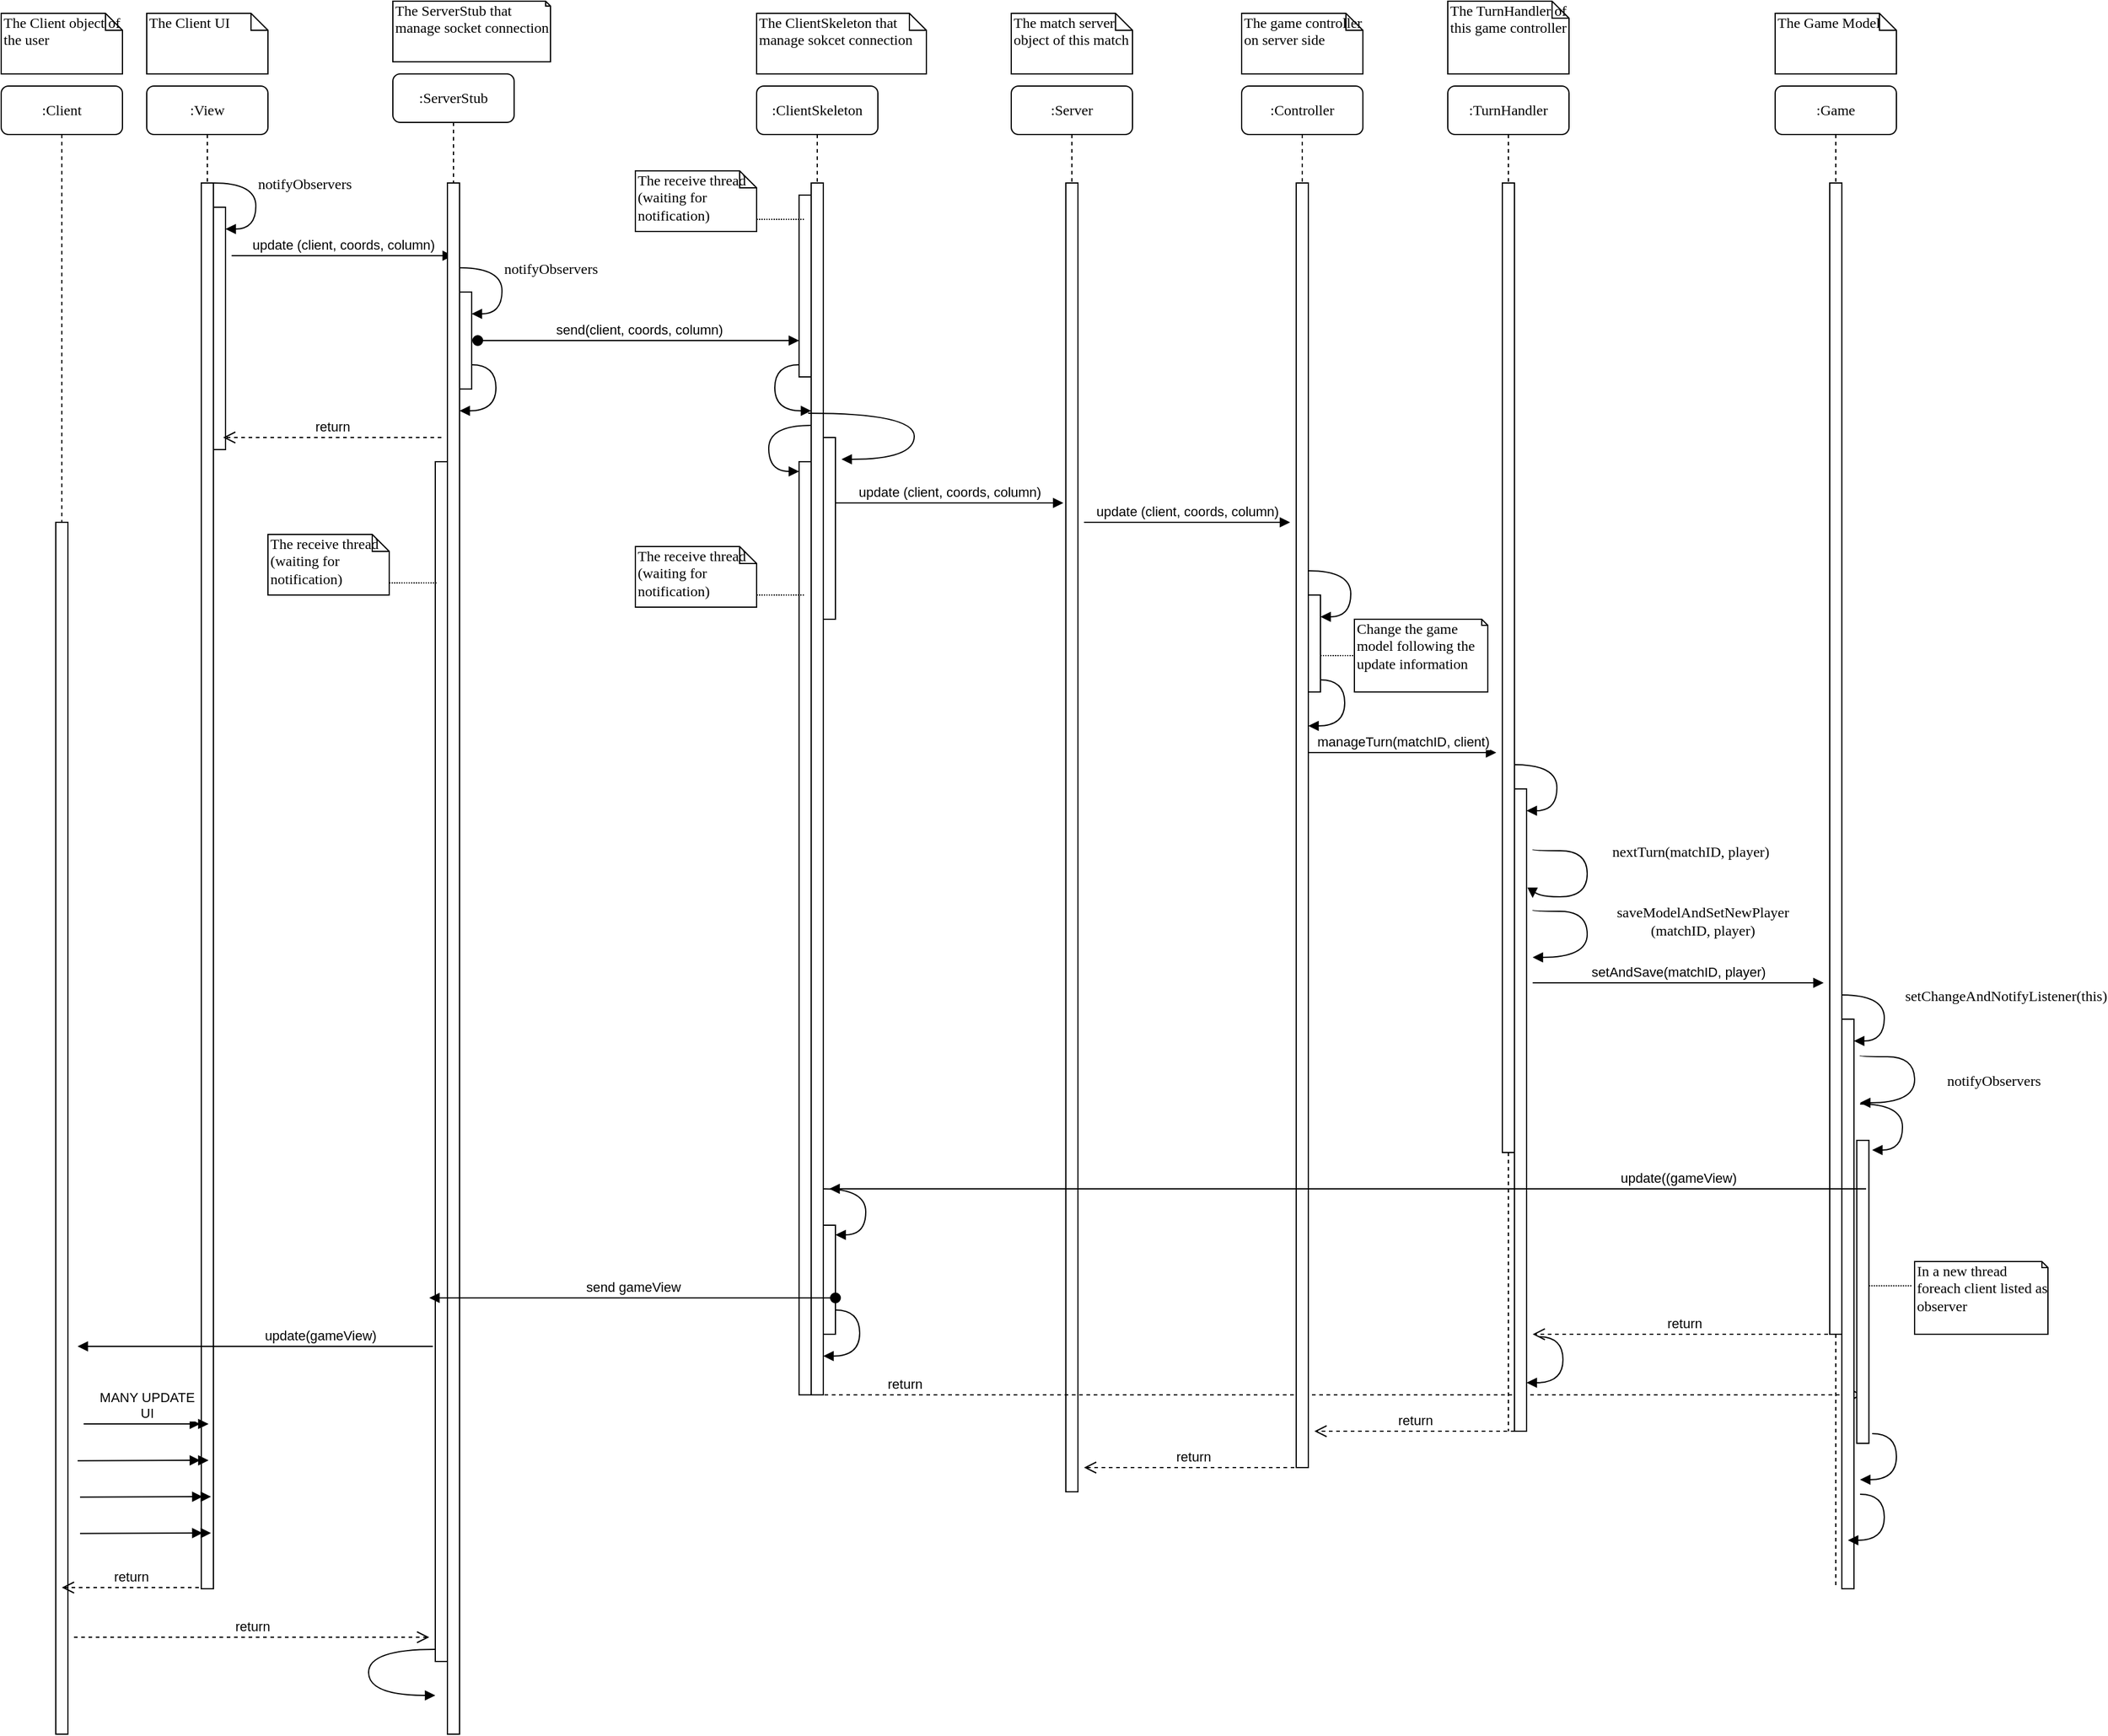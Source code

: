 <mxfile version="21.5.0" type="device">
  <diagram name="Page-1" id="13e1069c-82ec-6db2-03f1-153e76fe0fe0">
    <mxGraphModel dx="1379" dy="764" grid="1" gridSize="10" guides="1" tooltips="1" connect="1" arrows="1" fold="1" page="1" pageScale="1" pageWidth="1100" pageHeight="850" background="none" math="0" shadow="0">
      <root>
        <mxCell id="0" />
        <mxCell id="1" parent="0" />
        <mxCell id="7baba1c4bc27f4b0-3" value=":Server" style="shape=umlLifeline;perimeter=lifelinePerimeter;whiteSpace=wrap;html=1;container=1;collapsible=0;recursiveResize=0;outlineConnect=0;rounded=1;shadow=0;comic=0;labelBackgroundColor=none;strokeWidth=1;fontFamily=Verdana;fontSize=12;align=center;" parent="1" vertex="1">
          <mxGeometry x="850" y="80" width="100" height="1160" as="geometry" />
        </mxCell>
        <mxCell id="7baba1c4bc27f4b0-13" value="" style="html=1;points=[];perimeter=orthogonalPerimeter;rounded=0;shadow=0;comic=0;labelBackgroundColor=none;strokeWidth=1;fontFamily=Verdana;fontSize=12;align=center;" parent="7baba1c4bc27f4b0-3" vertex="1">
          <mxGeometry x="45" y="80" width="10" height="1080" as="geometry" />
        </mxCell>
        <mxCell id="9yRo6I0IJ3R_omhpk-2o-24" value="update (client, coords, column)" style="html=1;verticalAlign=bottom;endArrow=block;edgeStyle=elbowEdgeStyle;elbow=vertical;curved=0;rounded=0;" edge="1" parent="7baba1c4bc27f4b0-3" source="9yRo6I0IJ3R_omhpk-2o-20">
          <mxGeometry width="80" relative="1" as="geometry">
            <mxPoint x="-92" y="344" as="sourcePoint" />
            <mxPoint x="43" y="344" as="targetPoint" />
          </mxGeometry>
        </mxCell>
        <mxCell id="9yRo6I0IJ3R_omhpk-2o-37" value="return" style="html=1;verticalAlign=bottom;endArrow=open;dashed=1;endSize=8;edgeStyle=elbowEdgeStyle;elbow=vertical;curved=0;rounded=0;" edge="1" parent="7baba1c4bc27f4b0-3">
          <mxGeometry x="-0.833" relative="1" as="geometry">
            <mxPoint x="-160" y="1080" as="sourcePoint" />
            <mxPoint x="702" y="1080" as="targetPoint" />
            <Array as="points" />
            <mxPoint as="offset" />
          </mxGeometry>
        </mxCell>
        <mxCell id="7baba1c4bc27f4b0-42" value="The match server object of this match" style="shape=note;whiteSpace=wrap;html=1;size=14;verticalAlign=top;align=left;spacingTop=-6;rounded=0;shadow=0;comic=0;labelBackgroundColor=none;strokeWidth=1;fontFamily=Verdana;fontSize=12" parent="1" vertex="1">
          <mxGeometry x="850" y="20" width="100" height="50" as="geometry" />
        </mxCell>
        <mxCell id="iBCXMxVi8sJkSbhDiFyK-18" value=":Client" style="shape=umlLifeline;perimeter=lifelinePerimeter;whiteSpace=wrap;html=1;container=1;collapsible=0;recursiveResize=0;outlineConnect=0;rounded=1;shadow=0;comic=0;labelBackgroundColor=none;strokeWidth=1;fontFamily=Verdana;fontSize=12;align=center;" parent="1" vertex="1">
          <mxGeometry x="17" y="80" width="100" height="1360" as="geometry" />
        </mxCell>
        <mxCell id="iBCXMxVi8sJkSbhDiFyK-19" value="" style="html=1;points=[];perimeter=orthogonalPerimeter;rounded=0;shadow=0;comic=0;labelBackgroundColor=none;strokeWidth=1;fontFamily=Verdana;fontSize=12;align=center;" parent="iBCXMxVi8sJkSbhDiFyK-18" vertex="1">
          <mxGeometry x="45" y="360" width="10" height="1000" as="geometry" />
        </mxCell>
        <mxCell id="iBCXMxVi8sJkSbhDiFyK-20" value="The Client object of the user" style="shape=note;whiteSpace=wrap;html=1;size=14;verticalAlign=top;align=left;spacingTop=-6;rounded=0;shadow=0;comic=0;labelBackgroundColor=none;strokeWidth=1;fontFamily=Verdana;fontSize=12" parent="1" vertex="1">
          <mxGeometry x="17" y="20" width="100" height="50" as="geometry" />
        </mxCell>
        <mxCell id="a03GFce8Cn3U8CY_KLZ7-1" value=":View" style="shape=umlLifeline;perimeter=lifelinePerimeter;whiteSpace=wrap;html=1;container=1;collapsible=0;recursiveResize=0;outlineConnect=0;rounded=1;shadow=0;comic=0;labelBackgroundColor=none;strokeWidth=1;fontFamily=Verdana;fontSize=12;align=center;" parent="1" vertex="1">
          <mxGeometry x="137" y="80" width="100" height="1240" as="geometry" />
        </mxCell>
        <mxCell id="a03GFce8Cn3U8CY_KLZ7-2" value="" style="html=1;points=[];perimeter=orthogonalPerimeter;rounded=0;shadow=0;comic=0;labelBackgroundColor=none;strokeWidth=1;fontFamily=Verdana;fontSize=12;align=center;" parent="a03GFce8Cn3U8CY_KLZ7-1" vertex="1">
          <mxGeometry x="45" y="80" width="10" height="1160" as="geometry" />
        </mxCell>
        <mxCell id="a03GFce8Cn3U8CY_KLZ7-5" value="" style="html=1;points=[];perimeter=orthogonalPerimeter;outlineConnect=0;targetShapes=umlLifeline;portConstraint=eastwest;newEdgeStyle={&quot;edgeStyle&quot;:&quot;elbowEdgeStyle&quot;,&quot;elbow&quot;:&quot;vertical&quot;,&quot;curved&quot;:0,&quot;rounded&quot;:0};" parent="a03GFce8Cn3U8CY_KLZ7-1" vertex="1">
          <mxGeometry x="55" y="100" width="10" height="200" as="geometry" />
        </mxCell>
        <mxCell id="a03GFce8Cn3U8CY_KLZ7-6" value="notifyObservers" style="html=1;verticalAlign=bottom;endArrow=block;labelBackgroundColor=none;fontFamily=Verdana;fontSize=12;elbow=vertical;edgeStyle=orthogonalEdgeStyle;curved=1;" parent="a03GFce8Cn3U8CY_KLZ7-1" edge="1">
          <mxGeometry x="-0.082" y="40" relative="1" as="geometry">
            <mxPoint x="55" y="80" as="sourcePoint" />
            <mxPoint x="65" y="118" as="targetPoint" />
            <Array as="points">
              <mxPoint x="90" y="80" />
              <mxPoint x="90" y="118" />
            </Array>
            <mxPoint as="offset" />
          </mxGeometry>
        </mxCell>
        <mxCell id="a03GFce8Cn3U8CY_KLZ7-7" value="update (client, coords, column)" style="html=1;verticalAlign=bottom;endArrow=block;edgeStyle=elbowEdgeStyle;elbow=vertical;curved=0;rounded=0;" parent="a03GFce8Cn3U8CY_KLZ7-1" edge="1" target="9yRo6I0IJ3R_omhpk-2o-2">
          <mxGeometry width="80" relative="1" as="geometry">
            <mxPoint x="70" y="140" as="sourcePoint" />
            <mxPoint x="223" y="140" as="targetPoint" />
          </mxGeometry>
        </mxCell>
        <mxCell id="a03GFce8Cn3U8CY_KLZ7-3" value="The Client UI" style="shape=note;whiteSpace=wrap;html=1;size=14;verticalAlign=top;align=left;spacingTop=-6;rounded=0;shadow=0;comic=0;labelBackgroundColor=none;strokeWidth=1;fontFamily=Verdana;fontSize=12" parent="1" vertex="1">
          <mxGeometry x="137" y="20" width="100" height="50" as="geometry" />
        </mxCell>
        <mxCell id="a03GFce8Cn3U8CY_KLZ7-8" value=":Controller" style="shape=umlLifeline;perimeter=lifelinePerimeter;whiteSpace=wrap;html=1;container=1;collapsible=0;recursiveResize=0;outlineConnect=0;rounded=1;shadow=0;comic=0;labelBackgroundColor=none;strokeWidth=1;fontFamily=Verdana;fontSize=12;align=center;" parent="1" vertex="1">
          <mxGeometry x="1040" y="80" width="100" height="1140" as="geometry" />
        </mxCell>
        <mxCell id="a03GFce8Cn3U8CY_KLZ7-9" value="" style="html=1;points=[];perimeter=orthogonalPerimeter;rounded=0;shadow=0;comic=0;labelBackgroundColor=none;strokeWidth=1;fontFamily=Verdana;fontSize=12;align=center;" parent="a03GFce8Cn3U8CY_KLZ7-8" vertex="1">
          <mxGeometry x="45" y="80" width="10" height="1060" as="geometry" />
        </mxCell>
        <mxCell id="a03GFce8Cn3U8CY_KLZ7-12" value="" style="html=1;points=[];perimeter=orthogonalPerimeter;outlineConnect=0;targetShapes=umlLifeline;portConstraint=eastwest;newEdgeStyle={&quot;edgeStyle&quot;:&quot;elbowEdgeStyle&quot;,&quot;elbow&quot;:&quot;vertical&quot;,&quot;curved&quot;:0,&quot;rounded&quot;:0};" parent="a03GFce8Cn3U8CY_KLZ7-8" vertex="1">
          <mxGeometry x="55" y="420" width="10" height="80" as="geometry" />
        </mxCell>
        <mxCell id="a03GFce8Cn3U8CY_KLZ7-13" value="" style="html=1;verticalAlign=bottom;endArrow=block;labelBackgroundColor=none;fontFamily=Verdana;fontSize=12;elbow=vertical;edgeStyle=orthogonalEdgeStyle;curved=1;" parent="a03GFce8Cn3U8CY_KLZ7-8" target="a03GFce8Cn3U8CY_KLZ7-12" edge="1">
          <mxGeometry relative="1" as="geometry">
            <mxPoint x="55" y="400" as="sourcePoint" />
            <mxPoint x="45" y="438" as="targetPoint" />
            <Array as="points">
              <mxPoint x="90" y="400" />
              <mxPoint x="90" y="438" />
            </Array>
          </mxGeometry>
        </mxCell>
        <mxCell id="a03GFce8Cn3U8CY_KLZ7-14" value="" style="html=1;verticalAlign=bottom;endArrow=block;labelBackgroundColor=none;fontFamily=Verdana;fontSize=12;elbow=vertical;edgeStyle=orthogonalEdgeStyle;curved=1;" parent="a03GFce8Cn3U8CY_KLZ7-8" edge="1">
          <mxGeometry relative="1" as="geometry">
            <mxPoint x="65" y="490" as="sourcePoint" />
            <mxPoint x="55" y="528" as="targetPoint" />
            <Array as="points">
              <mxPoint x="85" y="490" />
              <mxPoint x="85" y="528" />
            </Array>
          </mxGeometry>
        </mxCell>
        <mxCell id="a03GFce8Cn3U8CY_KLZ7-19" value="manageTurn(matchID, client)" style="html=1;verticalAlign=bottom;endArrow=block;edgeStyle=elbowEdgeStyle;elbow=vertical;curved=0;rounded=0;" parent="a03GFce8Cn3U8CY_KLZ7-8" edge="1">
          <mxGeometry width="80" relative="1" as="geometry">
            <mxPoint x="55" y="550" as="sourcePoint" />
            <mxPoint x="210" y="550" as="targetPoint" />
          </mxGeometry>
        </mxCell>
        <mxCell id="a03GFce8Cn3U8CY_KLZ7-10" value="The game controller on server side" style="shape=note;whiteSpace=wrap;html=1;size=14;verticalAlign=top;align=left;spacingTop=-6;rounded=0;shadow=0;comic=0;labelBackgroundColor=none;strokeWidth=1;fontFamily=Verdana;fontSize=12" parent="1" vertex="1">
          <mxGeometry x="1040" y="20" width="100" height="50" as="geometry" />
        </mxCell>
        <mxCell id="a03GFce8Cn3U8CY_KLZ7-16" value=":TurnHandler" style="shape=umlLifeline;perimeter=lifelinePerimeter;whiteSpace=wrap;html=1;container=1;collapsible=0;recursiveResize=0;outlineConnect=0;rounded=1;shadow=0;comic=0;labelBackgroundColor=none;strokeWidth=1;fontFamily=Verdana;fontSize=12;align=center;" parent="1" vertex="1">
          <mxGeometry x="1210" y="80" width="100" height="1110" as="geometry" />
        </mxCell>
        <mxCell id="a03GFce8Cn3U8CY_KLZ7-17" value="" style="html=1;points=[];perimeter=orthogonalPerimeter;rounded=0;shadow=0;comic=0;labelBackgroundColor=none;strokeWidth=1;fontFamily=Verdana;fontSize=12;align=center;" parent="a03GFce8Cn3U8CY_KLZ7-16" vertex="1">
          <mxGeometry x="45" y="80" width="10" height="800" as="geometry" />
        </mxCell>
        <mxCell id="a03GFce8Cn3U8CY_KLZ7-20" value="" style="html=1;points=[];perimeter=orthogonalPerimeter;outlineConnect=0;targetShapes=umlLifeline;portConstraint=eastwest;newEdgeStyle={&quot;edgeStyle&quot;:&quot;elbowEdgeStyle&quot;,&quot;elbow&quot;:&quot;vertical&quot;,&quot;curved&quot;:0,&quot;rounded&quot;:0};" parent="a03GFce8Cn3U8CY_KLZ7-16" vertex="1">
          <mxGeometry x="55" y="580" width="10" height="530" as="geometry" />
        </mxCell>
        <mxCell id="a03GFce8Cn3U8CY_KLZ7-21" value="" style="html=1;verticalAlign=bottom;endArrow=block;labelBackgroundColor=none;fontFamily=Verdana;fontSize=12;elbow=vertical;edgeStyle=orthogonalEdgeStyle;curved=1;" parent="a03GFce8Cn3U8CY_KLZ7-16" target="a03GFce8Cn3U8CY_KLZ7-20" edge="1">
          <mxGeometry relative="1" as="geometry">
            <mxPoint x="55" y="560" as="sourcePoint" />
            <mxPoint x="45" y="598" as="targetPoint" />
            <Array as="points">
              <mxPoint x="90" y="560" />
              <mxPoint x="90" y="598" />
            </Array>
          </mxGeometry>
        </mxCell>
        <mxCell id="a03GFce8Cn3U8CY_KLZ7-43" value="" style="html=1;verticalAlign=bottom;endArrow=block;labelBackgroundColor=none;fontFamily=Verdana;fontSize=12;elbow=vertical;edgeStyle=orthogonalEdgeStyle;curved=1;" parent="a03GFce8Cn3U8CY_KLZ7-16" edge="1">
          <mxGeometry relative="1" as="geometry">
            <mxPoint x="75" y="1032" as="sourcePoint" />
            <mxPoint x="65" y="1070" as="targetPoint" />
            <Array as="points">
              <mxPoint x="95" y="1032" />
              <mxPoint x="95" y="1070" />
            </Array>
          </mxGeometry>
        </mxCell>
        <mxCell id="a03GFce8Cn3U8CY_KLZ7-44" value="return" style="html=1;verticalAlign=bottom;endArrow=open;dashed=1;endSize=8;edgeStyle=elbowEdgeStyle;elbow=vertical;curved=0;rounded=0;" parent="a03GFce8Cn3U8CY_KLZ7-16" edge="1">
          <mxGeometry relative="1" as="geometry">
            <mxPoint x="55" y="1110" as="sourcePoint" />
            <mxPoint x="-110" y="1110" as="targetPoint" />
            <Array as="points">
              <mxPoint x="-15" y="1110" />
            </Array>
          </mxGeometry>
        </mxCell>
        <mxCell id="a03GFce8Cn3U8CY_KLZ7-18" value="The TurnHandler of this game controller" style="shape=note;whiteSpace=wrap;html=1;size=14;verticalAlign=top;align=left;spacingTop=-6;rounded=0;shadow=0;comic=0;labelBackgroundColor=none;strokeWidth=1;fontFamily=Verdana;fontSize=12" parent="1" vertex="1">
          <mxGeometry x="1210" y="10" width="100" height="60" as="geometry" />
        </mxCell>
        <mxCell id="a03GFce8Cn3U8CY_KLZ7-22" value="nextTurn(matchID, player)" style="html=1;verticalAlign=bottom;endArrow=block;labelBackgroundColor=none;fontFamily=Verdana;fontSize=12;elbow=vertical;edgeStyle=orthogonalEdgeStyle;curved=1;" parent="1" edge="1">
          <mxGeometry x="-0.147" y="85" relative="1" as="geometry">
            <mxPoint x="1280" y="710" as="sourcePoint" />
            <mxPoint x="1280" y="750" as="targetPoint" />
            <Array as="points">
              <mxPoint x="1325" y="711" />
              <mxPoint x="1325" y="749" />
            </Array>
            <mxPoint as="offset" />
          </mxGeometry>
        </mxCell>
        <mxCell id="a03GFce8Cn3U8CY_KLZ7-24" value="saveModelAndSetNewPlayer&lt;br&gt;(matchID, player)" style="html=1;verticalAlign=bottom;endArrow=block;labelBackgroundColor=none;fontFamily=Verdana;fontSize=12;elbow=vertical;edgeStyle=orthogonalEdgeStyle;curved=1;" parent="1" edge="1">
          <mxGeometry x="0.092" y="95" relative="1" as="geometry">
            <mxPoint x="1280" y="760" as="sourcePoint" />
            <mxPoint x="1280" y="799" as="targetPoint" />
            <Array as="points">
              <mxPoint x="1280" y="761" />
              <mxPoint x="1325" y="761" />
              <mxPoint x="1325" y="799" />
            </Array>
            <mxPoint as="offset" />
          </mxGeometry>
        </mxCell>
        <mxCell id="a03GFce8Cn3U8CY_KLZ7-25" value=":Game" style="shape=umlLifeline;perimeter=lifelinePerimeter;whiteSpace=wrap;html=1;container=1;collapsible=0;recursiveResize=0;outlineConnect=0;rounded=1;shadow=0;comic=0;labelBackgroundColor=none;strokeWidth=1;fontFamily=Verdana;fontSize=12;align=center;" parent="1" vertex="1">
          <mxGeometry x="1480" y="80" width="100" height="1240" as="geometry" />
        </mxCell>
        <mxCell id="a03GFce8Cn3U8CY_KLZ7-26" value="" style="html=1;points=[];perimeter=orthogonalPerimeter;rounded=0;shadow=0;comic=0;labelBackgroundColor=none;strokeWidth=1;fontFamily=Verdana;fontSize=12;align=center;" parent="a03GFce8Cn3U8CY_KLZ7-25" vertex="1">
          <mxGeometry x="45" y="80" width="10" height="950" as="geometry" />
        </mxCell>
        <mxCell id="a03GFce8Cn3U8CY_KLZ7-29" value="" style="html=1;points=[];perimeter=orthogonalPerimeter;outlineConnect=0;targetShapes=umlLifeline;portConstraint=eastwest;newEdgeStyle={&quot;edgeStyle&quot;:&quot;elbowEdgeStyle&quot;,&quot;elbow&quot;:&quot;vertical&quot;,&quot;curved&quot;:0,&quot;rounded&quot;:0};" parent="a03GFce8Cn3U8CY_KLZ7-25" vertex="1">
          <mxGeometry x="55" y="770" width="10" height="470" as="geometry" />
        </mxCell>
        <mxCell id="a03GFce8Cn3U8CY_KLZ7-30" value="setChangeAndNotifyListener(this)" style="html=1;verticalAlign=bottom;endArrow=block;labelBackgroundColor=none;fontFamily=Verdana;fontSize=12;elbow=vertical;edgeStyle=orthogonalEdgeStyle;curved=1;" parent="a03GFce8Cn3U8CY_KLZ7-25" target="a03GFce8Cn3U8CY_KLZ7-29" edge="1">
          <mxGeometry x="-0.082" y="100" relative="1" as="geometry">
            <mxPoint x="55" y="750" as="sourcePoint" />
            <mxPoint x="45" y="788" as="targetPoint" />
            <Array as="points">
              <mxPoint x="90" y="750" />
              <mxPoint x="90" y="788" />
            </Array>
            <mxPoint as="offset" />
          </mxGeometry>
        </mxCell>
        <mxCell id="a03GFce8Cn3U8CY_KLZ7-33" value="" style="html=1;points=[];perimeter=orthogonalPerimeter;outlineConnect=0;targetShapes=umlLifeline;portConstraint=eastwest;newEdgeStyle={&quot;edgeStyle&quot;:&quot;elbowEdgeStyle&quot;,&quot;elbow&quot;:&quot;vertical&quot;,&quot;curved&quot;:0,&quot;rounded&quot;:0};" parent="a03GFce8Cn3U8CY_KLZ7-25" vertex="1">
          <mxGeometry x="67.31" y="870" width="10" height="250" as="geometry" />
        </mxCell>
        <mxCell id="a03GFce8Cn3U8CY_KLZ7-40" value="" style="html=1;verticalAlign=bottom;endArrow=block;labelBackgroundColor=none;fontFamily=Verdana;fontSize=12;elbow=vertical;edgeStyle=orthogonalEdgeStyle;curved=1;" parent="a03GFce8Cn3U8CY_KLZ7-25" edge="1">
          <mxGeometry relative="1" as="geometry">
            <mxPoint x="80.01" y="1112" as="sourcePoint" />
            <mxPoint x="70.01" y="1150" as="targetPoint" />
            <Array as="points">
              <mxPoint x="100.01" y="1112" />
              <mxPoint x="100.01" y="1150" />
            </Array>
          </mxGeometry>
        </mxCell>
        <mxCell id="a03GFce8Cn3U8CY_KLZ7-41" value="" style="html=1;verticalAlign=bottom;endArrow=block;labelBackgroundColor=none;fontFamily=Verdana;fontSize=12;elbow=vertical;edgeStyle=orthogonalEdgeStyle;curved=1;" parent="a03GFce8Cn3U8CY_KLZ7-25" edge="1">
          <mxGeometry relative="1" as="geometry">
            <mxPoint x="70.01" y="1162" as="sourcePoint" />
            <mxPoint x="60.01" y="1200" as="targetPoint" />
            <Array as="points">
              <mxPoint x="90.01" y="1162" />
              <mxPoint x="90.01" y="1200" />
            </Array>
          </mxGeometry>
        </mxCell>
        <mxCell id="a03GFce8Cn3U8CY_KLZ7-53" style="edgeStyle=elbowEdgeStyle;rounded=0;orthogonalLoop=1;jettySize=auto;html=1;elbow=vertical;curved=0;entryX=-0.021;entryY=0.369;entryDx=0;entryDy=0;entryPerimeter=0;dashed=1;dashPattern=1 1;endArrow=none;endFill=0;" parent="a03GFce8Cn3U8CY_KLZ7-25" edge="1">
          <mxGeometry relative="1" as="geometry">
            <mxPoint x="77.31" y="990" as="sourcePoint" />
            <mxPoint x="113" y="990.14" as="targetPoint" />
          </mxGeometry>
        </mxCell>
        <mxCell id="a03GFce8Cn3U8CY_KLZ7-27" value="The Game Model" style="shape=note;whiteSpace=wrap;html=1;size=14;verticalAlign=top;align=left;spacingTop=-6;rounded=0;shadow=0;comic=0;labelBackgroundColor=none;strokeWidth=1;fontFamily=Verdana;fontSize=12" parent="1" vertex="1">
          <mxGeometry x="1480" y="20" width="100" height="50" as="geometry" />
        </mxCell>
        <mxCell id="a03GFce8Cn3U8CY_KLZ7-28" value="setAndSave(matchID, player)" style="html=1;verticalAlign=bottom;endArrow=block;edgeStyle=elbowEdgeStyle;elbow=vertical;curved=0;rounded=0;" parent="1" edge="1">
          <mxGeometry width="80" relative="1" as="geometry">
            <mxPoint x="1280" y="820" as="sourcePoint" />
            <mxPoint x="1520" y="820" as="targetPoint" />
          </mxGeometry>
        </mxCell>
        <mxCell id="a03GFce8Cn3U8CY_KLZ7-32" value="notifyObservers" style="html=1;verticalAlign=bottom;endArrow=block;labelBackgroundColor=none;fontFamily=Verdana;fontSize=12;elbow=vertical;edgeStyle=orthogonalEdgeStyle;curved=1;" parent="1" edge="1">
          <mxGeometry x="0.163" y="65" relative="1" as="geometry">
            <mxPoint x="1550" y="880" as="sourcePoint" />
            <mxPoint x="1550" y="919" as="targetPoint" />
            <Array as="points">
              <mxPoint x="1550" y="881" />
              <mxPoint x="1595" y="881" />
              <mxPoint x="1595" y="919" />
            </Array>
            <mxPoint as="offset" />
          </mxGeometry>
        </mxCell>
        <mxCell id="a03GFce8Cn3U8CY_KLZ7-34" value="" style="html=1;verticalAlign=bottom;endArrow=block;labelBackgroundColor=none;fontFamily=Verdana;fontSize=12;elbow=vertical;edgeStyle=orthogonalEdgeStyle;curved=1;" parent="1" edge="1">
          <mxGeometry relative="1" as="geometry">
            <mxPoint x="1550" y="920" as="sourcePoint" />
            <mxPoint x="1560" y="958" as="targetPoint" />
            <Array as="points">
              <mxPoint x="1585" y="920" />
              <mxPoint x="1585" y="958" />
            </Array>
          </mxGeometry>
        </mxCell>
        <mxCell id="a03GFce8Cn3U8CY_KLZ7-42" value="return" style="html=1;verticalAlign=bottom;endArrow=open;dashed=1;endSize=8;edgeStyle=elbowEdgeStyle;elbow=vertical;curved=0;rounded=0;" parent="1" edge="1">
          <mxGeometry relative="1" as="geometry">
            <mxPoint x="1529.5" y="1110" as="sourcePoint" />
            <mxPoint x="1280" y="1110" as="targetPoint" />
            <Array as="points">
              <mxPoint x="1460" y="1110" />
            </Array>
          </mxGeometry>
        </mxCell>
        <mxCell id="a03GFce8Cn3U8CY_KLZ7-45" value="return" style="html=1;verticalAlign=bottom;endArrow=open;dashed=1;endSize=8;edgeStyle=elbowEdgeStyle;elbow=vertical;curved=0;rounded=0;" parent="1" edge="1" source="a03GFce8Cn3U8CY_KLZ7-8">
          <mxGeometry relative="1" as="geometry">
            <mxPoint x="1073.5" y="1220" as="sourcePoint" />
            <mxPoint x="910" y="1220" as="targetPoint" />
            <Array as="points">
              <mxPoint x="1003.5" y="1220" />
            </Array>
          </mxGeometry>
        </mxCell>
        <mxCell id="a03GFce8Cn3U8CY_KLZ7-49" value="Change the game model following the update information" style="shape=note;whiteSpace=wrap;html=1;size=5;verticalAlign=top;align=left;spacingTop=-6;rounded=0;shadow=0;comic=0;labelBackgroundColor=none;strokeWidth=1;fontFamily=Verdana;fontSize=12" parent="1" vertex="1">
          <mxGeometry x="1133" y="520" width="110" height="60" as="geometry" />
        </mxCell>
        <mxCell id="a03GFce8Cn3U8CY_KLZ7-51" style="edgeStyle=elbowEdgeStyle;rounded=0;orthogonalLoop=1;jettySize=auto;html=1;elbow=vertical;curved=0;dashed=1;dashPattern=1 1;endArrow=none;endFill=0;" parent="1" source="a03GFce8Cn3U8CY_KLZ7-12" target="a03GFce8Cn3U8CY_KLZ7-49" edge="1">
          <mxGeometry relative="1" as="geometry" />
        </mxCell>
        <mxCell id="a03GFce8Cn3U8CY_KLZ7-52" value="In a new thread&amp;nbsp;&lt;br&gt;foreach client listed as observer" style="shape=note;whiteSpace=wrap;html=1;size=5;verticalAlign=top;align=left;spacingTop=-6;rounded=0;shadow=0;comic=0;labelBackgroundColor=none;strokeWidth=1;fontFamily=Verdana;fontSize=12" parent="1" vertex="1">
          <mxGeometry x="1595" y="1050" width="110" height="60" as="geometry" />
        </mxCell>
        <mxCell id="9yRo6I0IJ3R_omhpk-2o-2" value=":ServerStub" style="shape=umlLifeline;perimeter=lifelinePerimeter;whiteSpace=wrap;html=1;container=1;collapsible=0;recursiveResize=0;outlineConnect=0;rounded=1;shadow=0;comic=0;labelBackgroundColor=none;strokeWidth=1;fontFamily=Verdana;fontSize=12;align=center;" vertex="1" parent="1">
          <mxGeometry x="340" y="70" width="100" height="1370" as="geometry" />
        </mxCell>
        <mxCell id="9yRo6I0IJ3R_omhpk-2o-3" value="" style="html=1;points=[];perimeter=orthogonalPerimeter;rounded=0;shadow=0;comic=0;labelBackgroundColor=none;strokeWidth=1;fontFamily=Verdana;fontSize=12;align=center;" vertex="1" parent="9yRo6I0IJ3R_omhpk-2o-2">
          <mxGeometry x="45" y="90" width="10" height="1280" as="geometry" />
        </mxCell>
        <mxCell id="9yRo6I0IJ3R_omhpk-2o-11" value="" style="html=1;points=[];perimeter=orthogonalPerimeter;outlineConnect=0;targetShapes=umlLifeline;portConstraint=eastwest;newEdgeStyle={&quot;edgeStyle&quot;:&quot;elbowEdgeStyle&quot;,&quot;elbow&quot;:&quot;vertical&quot;,&quot;curved&quot;:0,&quot;rounded&quot;:0};" vertex="1" parent="9yRo6I0IJ3R_omhpk-2o-2">
          <mxGeometry x="35" y="320" width="10" height="990" as="geometry" />
        </mxCell>
        <mxCell id="9yRo6I0IJ3R_omhpk-2o-7" value="" style="html=1;points=[];perimeter=orthogonalPerimeter;outlineConnect=0;targetShapes=umlLifeline;portConstraint=eastwest;newEdgeStyle={&quot;edgeStyle&quot;:&quot;elbowEdgeStyle&quot;,&quot;elbow&quot;:&quot;vertical&quot;,&quot;curved&quot;:0,&quot;rounded&quot;:0};" vertex="1" parent="9yRo6I0IJ3R_omhpk-2o-2">
          <mxGeometry x="55" y="180" width="10" height="80" as="geometry" />
        </mxCell>
        <mxCell id="9yRo6I0IJ3R_omhpk-2o-8" value="notifyObservers" style="html=1;verticalAlign=bottom;endArrow=block;labelBackgroundColor=none;fontFamily=Verdana;fontSize=12;elbow=vertical;edgeStyle=orthogonalEdgeStyle;curved=1;" edge="1" parent="9yRo6I0IJ3R_omhpk-2o-2">
          <mxGeometry x="-0.082" y="40" relative="1" as="geometry">
            <mxPoint x="55" y="160" as="sourcePoint" />
            <mxPoint x="65" y="198" as="targetPoint" />
            <Array as="points">
              <mxPoint x="90" y="160" />
              <mxPoint x="90" y="198" />
            </Array>
            <mxPoint as="offset" />
          </mxGeometry>
        </mxCell>
        <mxCell id="9yRo6I0IJ3R_omhpk-2o-9" value="send(client, coords, column)" style="html=1;verticalAlign=bottom;startArrow=oval;startFill=1;endArrow=block;startSize=8;edgeStyle=elbowEdgeStyle;elbow=vertical;curved=0;rounded=0;" edge="1" parent="9yRo6I0IJ3R_omhpk-2o-2" target="9yRo6I0IJ3R_omhpk-2o-18">
          <mxGeometry width="60" relative="1" as="geometry">
            <mxPoint x="70" y="220" as="sourcePoint" />
            <mxPoint x="310" y="220" as="targetPoint" />
          </mxGeometry>
        </mxCell>
        <mxCell id="9yRo6I0IJ3R_omhpk-2o-10" value="" style="html=1;verticalAlign=bottom;endArrow=block;labelBackgroundColor=none;fontFamily=Verdana;fontSize=12;elbow=vertical;edgeStyle=orthogonalEdgeStyle;curved=1;" edge="1" parent="9yRo6I0IJ3R_omhpk-2o-2">
          <mxGeometry relative="1" as="geometry">
            <mxPoint x="65" y="240" as="sourcePoint" />
            <mxPoint x="55" y="278" as="targetPoint" />
            <Array as="points">
              <mxPoint x="85" y="240" />
              <mxPoint x="85" y="278" />
            </Array>
          </mxGeometry>
        </mxCell>
        <mxCell id="9yRo6I0IJ3R_omhpk-2o-36" value="" style="html=1;verticalAlign=bottom;endArrow=block;labelBackgroundColor=none;fontFamily=Verdana;fontSize=12;elbow=vertical;edgeStyle=orthogonalEdgeStyle;curved=1;" edge="1" parent="9yRo6I0IJ3R_omhpk-2o-2">
          <mxGeometry relative="1" as="geometry">
            <mxPoint x="35" y="1300" as="sourcePoint" />
            <mxPoint x="35" y="1338" as="targetPoint" />
            <Array as="points">
              <mxPoint x="-20" y="1300" />
              <mxPoint x="-20" y="1338" />
            </Array>
          </mxGeometry>
        </mxCell>
        <mxCell id="9yRo6I0IJ3R_omhpk-2o-6" value="The ServerStub that manage socket connection" style="shape=note;whiteSpace=wrap;html=1;size=4;verticalAlign=top;align=left;spacingTop=-6;rounded=0;shadow=0;comic=0;labelBackgroundColor=none;strokeWidth=1;fontFamily=Verdana;fontSize=12" vertex="1" parent="1">
          <mxGeometry x="340" y="10" width="130" height="50" as="geometry" />
        </mxCell>
        <mxCell id="9yRo6I0IJ3R_omhpk-2o-12" value="return" style="html=1;verticalAlign=bottom;endArrow=open;dashed=1;endSize=8;edgeStyle=elbowEdgeStyle;elbow=vertical;curved=0;rounded=0;" edge="1" parent="1">
          <mxGeometry relative="1" as="geometry">
            <mxPoint x="380" y="370" as="sourcePoint" />
            <mxPoint x="200" y="370" as="targetPoint" />
          </mxGeometry>
        </mxCell>
        <mxCell id="9yRo6I0IJ3R_omhpk-2o-13" value=":ClientSkeleton" style="shape=umlLifeline;perimeter=lifelinePerimeter;whiteSpace=wrap;html=1;container=1;collapsible=0;recursiveResize=0;outlineConnect=0;rounded=1;shadow=0;comic=0;labelBackgroundColor=none;strokeWidth=1;fontFamily=Verdana;fontSize=12;align=center;" vertex="1" parent="1">
          <mxGeometry x="640" y="80" width="100" height="1080" as="geometry" />
        </mxCell>
        <mxCell id="9yRo6I0IJ3R_omhpk-2o-14" value="" style="html=1;points=[];perimeter=orthogonalPerimeter;rounded=0;shadow=0;comic=0;labelBackgroundColor=none;strokeWidth=1;fontFamily=Verdana;fontSize=12;align=center;" vertex="1" parent="9yRo6I0IJ3R_omhpk-2o-13">
          <mxGeometry x="45" y="80" width="10" height="1000" as="geometry" />
        </mxCell>
        <mxCell id="9yRo6I0IJ3R_omhpk-2o-18" value="" style="html=1;points=[];perimeter=orthogonalPerimeter;outlineConnect=0;targetShapes=umlLifeline;portConstraint=eastwest;newEdgeStyle={&quot;edgeStyle&quot;:&quot;elbowEdgeStyle&quot;,&quot;elbow&quot;:&quot;vertical&quot;,&quot;curved&quot;:0,&quot;rounded&quot;:0};" vertex="1" parent="9yRo6I0IJ3R_omhpk-2o-13">
          <mxGeometry x="35" y="90" width="10" height="150" as="geometry" />
        </mxCell>
        <mxCell id="9yRo6I0IJ3R_omhpk-2o-19" value="" style="html=1;verticalAlign=bottom;endArrow=block;labelBackgroundColor=none;fontFamily=Verdana;fontSize=12;elbow=vertical;edgeStyle=orthogonalEdgeStyle;curved=1;" edge="1" parent="9yRo6I0IJ3R_omhpk-2o-13">
          <mxGeometry relative="1" as="geometry">
            <mxPoint x="35" y="230" as="sourcePoint" />
            <mxPoint x="45" y="268" as="targetPoint" />
            <Array as="points">
              <mxPoint x="15" y="230" />
              <mxPoint x="15" y="268" />
            </Array>
          </mxGeometry>
        </mxCell>
        <mxCell id="9yRo6I0IJ3R_omhpk-2o-20" value="" style="html=1;points=[];perimeter=orthogonalPerimeter;outlineConnect=0;targetShapes=umlLifeline;portConstraint=eastwest;newEdgeStyle={&quot;edgeStyle&quot;:&quot;elbowEdgeStyle&quot;,&quot;elbow&quot;:&quot;vertical&quot;,&quot;curved&quot;:0,&quot;rounded&quot;:0};" vertex="1" parent="9yRo6I0IJ3R_omhpk-2o-13">
          <mxGeometry x="55" y="290" width="10" height="150" as="geometry" />
        </mxCell>
        <mxCell id="9yRo6I0IJ3R_omhpk-2o-21" value="" style="html=1;verticalAlign=bottom;endArrow=block;labelBackgroundColor=none;fontFamily=Verdana;fontSize=12;elbow=vertical;edgeStyle=orthogonalEdgeStyle;curved=1;" edge="1" parent="9yRo6I0IJ3R_omhpk-2o-13">
          <mxGeometry x="-0.057" relative="1" as="geometry">
            <mxPoint x="42.5" y="270" as="sourcePoint" />
            <mxPoint x="70" y="308" as="targetPoint" />
            <Array as="points">
              <mxPoint x="130" y="270" />
              <mxPoint x="130" y="308" />
            </Array>
            <mxPoint as="offset" />
          </mxGeometry>
        </mxCell>
        <mxCell id="9yRo6I0IJ3R_omhpk-2o-22" value="" style="html=1;points=[];perimeter=orthogonalPerimeter;outlineConnect=0;targetShapes=umlLifeline;portConstraint=eastwest;newEdgeStyle={&quot;edgeStyle&quot;:&quot;elbowEdgeStyle&quot;,&quot;elbow&quot;:&quot;vertical&quot;,&quot;curved&quot;:0,&quot;rounded&quot;:0};" vertex="1" parent="9yRo6I0IJ3R_omhpk-2o-13">
          <mxGeometry x="35" y="310" width="10" height="770" as="geometry" />
        </mxCell>
        <mxCell id="9yRo6I0IJ3R_omhpk-2o-23" value="" style="html=1;verticalAlign=bottom;endArrow=block;labelBackgroundColor=none;fontFamily=Verdana;fontSize=12;elbow=vertical;edgeStyle=orthogonalEdgeStyle;curved=1;" edge="1" parent="9yRo6I0IJ3R_omhpk-2o-13">
          <mxGeometry x="-0.082" y="40" relative="1" as="geometry">
            <mxPoint x="45" y="280" as="sourcePoint" />
            <mxPoint x="35" y="318" as="targetPoint" />
            <Array as="points">
              <mxPoint x="10" y="280" />
              <mxPoint x="10" y="318" />
            </Array>
            <mxPoint as="offset" />
          </mxGeometry>
        </mxCell>
        <mxCell id="9yRo6I0IJ3R_omhpk-2o-25" value="" style="html=1;points=[];perimeter=orthogonalPerimeter;outlineConnect=0;targetShapes=umlLifeline;portConstraint=eastwest;newEdgeStyle={&quot;edgeStyle&quot;:&quot;elbowEdgeStyle&quot;,&quot;elbow&quot;:&quot;vertical&quot;,&quot;curved&quot;:0,&quot;rounded&quot;:0};" vertex="1" parent="9yRo6I0IJ3R_omhpk-2o-13">
          <mxGeometry x="55" y="940" width="10" height="90" as="geometry" />
        </mxCell>
        <mxCell id="9yRo6I0IJ3R_omhpk-2o-26" value="" style="html=1;verticalAlign=bottom;endArrow=block;labelBackgroundColor=none;fontFamily=Verdana;fontSize=12;elbow=vertical;edgeStyle=orthogonalEdgeStyle;curved=1;" edge="1" parent="9yRo6I0IJ3R_omhpk-2o-13">
          <mxGeometry relative="1" as="geometry">
            <mxPoint x="55" y="910" as="sourcePoint" />
            <mxPoint x="65" y="948" as="targetPoint" />
            <Array as="points">
              <mxPoint x="90" y="910" />
              <mxPoint x="90" y="948" />
            </Array>
          </mxGeometry>
        </mxCell>
        <mxCell id="9yRo6I0IJ3R_omhpk-2o-28" value="" style="html=1;verticalAlign=bottom;endArrow=block;labelBackgroundColor=none;fontFamily=Verdana;fontSize=12;elbow=vertical;edgeStyle=orthogonalEdgeStyle;curved=1;" edge="1" parent="9yRo6I0IJ3R_omhpk-2o-13">
          <mxGeometry relative="1" as="geometry">
            <mxPoint x="65" y="1010" as="sourcePoint" />
            <mxPoint x="55" y="1048" as="targetPoint" />
            <Array as="points">
              <mxPoint x="85" y="1010" />
              <mxPoint x="85" y="1048" />
            </Array>
          </mxGeometry>
        </mxCell>
        <mxCell id="9yRo6I0IJ3R_omhpk-2o-41" value="" style="html=1;verticalAlign=bottom;endArrow=none;dashed=1;endSize=8;edgeStyle=elbowEdgeStyle;elbow=vertical;curved=0;rounded=0;dashPattern=1 1;endFill=0;" edge="1" parent="9yRo6I0IJ3R_omhpk-2o-13">
          <mxGeometry relative="1" as="geometry">
            <mxPoint y="420" as="sourcePoint" />
            <mxPoint x="40" y="420" as="targetPoint" />
          </mxGeometry>
        </mxCell>
        <mxCell id="9yRo6I0IJ3R_omhpk-2o-17" value="The ClientSkeleton that manage sokcet connection" style="shape=note;whiteSpace=wrap;html=1;size=14;verticalAlign=top;align=left;spacingTop=-6;rounded=0;shadow=0;comic=0;labelBackgroundColor=none;strokeWidth=1;fontFamily=Verdana;fontSize=12" vertex="1" parent="1">
          <mxGeometry x="640" y="20" width="140" height="50" as="geometry" />
        </mxCell>
        <mxCell id="a03GFce8Cn3U8CY_KLZ7-35" value="update((gameView)" style="html=1;verticalAlign=bottom;endArrow=block;edgeStyle=elbowEdgeStyle;elbow=vertical;curved=0;rounded=0;" parent="1" edge="1">
          <mxGeometry x="-0.637" width="80" relative="1" as="geometry">
            <mxPoint x="1555" y="990" as="sourcePoint" />
            <mxPoint x="700" y="990" as="targetPoint" />
            <mxPoint as="offset" />
          </mxGeometry>
        </mxCell>
        <mxCell id="a03GFce8Cn3U8CY_KLZ7-11" value="update (client, coords, column)" style="html=1;verticalAlign=bottom;endArrow=block;edgeStyle=elbowEdgeStyle;elbow=vertical;curved=0;rounded=0;" parent="1" edge="1">
          <mxGeometry width="80" relative="1" as="geometry">
            <mxPoint x="910" y="440" as="sourcePoint" />
            <mxPoint x="1080" y="440" as="targetPoint" />
          </mxGeometry>
        </mxCell>
        <mxCell id="9yRo6I0IJ3R_omhpk-2o-27" value="send gameView" style="html=1;verticalAlign=bottom;startArrow=oval;startFill=1;endArrow=block;startSize=8;edgeStyle=elbowEdgeStyle;elbow=vertical;curved=0;rounded=0;" edge="1" parent="1">
          <mxGeometry width="60" relative="1" as="geometry">
            <mxPoint x="705" y="1080" as="sourcePoint" />
            <mxPoint x="370" y="1080" as="targetPoint" />
          </mxGeometry>
        </mxCell>
        <mxCell id="9yRo6I0IJ3R_omhpk-2o-29" value="update(gameView)" style="html=1;verticalAlign=bottom;endArrow=block;edgeStyle=elbowEdgeStyle;elbow=vertical;curved=0;rounded=0;" edge="1" parent="1">
          <mxGeometry x="-0.365" width="80" relative="1" as="geometry">
            <mxPoint x="373" y="1120" as="sourcePoint" />
            <mxPoint x="80" y="1120" as="targetPoint" />
            <mxPoint as="offset" />
          </mxGeometry>
        </mxCell>
        <mxCell id="9yRo6I0IJ3R_omhpk-2o-30" value="MANY UPDATE&lt;br&gt;UI" style="html=1;verticalAlign=bottom;endArrow=doubleBlock;edgeStyle=elbowEdgeStyle;elbow=vertical;curved=0;rounded=0;endFill=1;" edge="1" parent="1">
          <mxGeometry width="80" relative="1" as="geometry">
            <mxPoint x="85" y="1184" as="sourcePoint" />
            <mxPoint x="188" y="1184" as="targetPoint" />
          </mxGeometry>
        </mxCell>
        <mxCell id="9yRo6I0IJ3R_omhpk-2o-31" value="" style="html=1;verticalAlign=bottom;endArrow=doubleBlock;edgeStyle=elbowEdgeStyle;elbow=vertical;curved=0;rounded=0;endFill=1;" edge="1" parent="1">
          <mxGeometry width="80" relative="1" as="geometry">
            <mxPoint x="80" y="1214.33" as="sourcePoint" />
            <mxPoint x="188" y="1214" as="targetPoint" />
          </mxGeometry>
        </mxCell>
        <mxCell id="9yRo6I0IJ3R_omhpk-2o-32" value="" style="html=1;verticalAlign=bottom;endArrow=doubleBlock;edgeStyle=elbowEdgeStyle;elbow=vertical;curved=0;rounded=0;endFill=1;" edge="1" parent="1">
          <mxGeometry width="80" relative="1" as="geometry">
            <mxPoint x="82" y="1244.33" as="sourcePoint" />
            <mxPoint x="190" y="1244" as="targetPoint" />
          </mxGeometry>
        </mxCell>
        <mxCell id="9yRo6I0IJ3R_omhpk-2o-33" value="" style="html=1;verticalAlign=bottom;endArrow=doubleBlock;edgeStyle=elbowEdgeStyle;elbow=vertical;curved=0;rounded=0;endFill=1;" edge="1" parent="1">
          <mxGeometry width="80" relative="1" as="geometry">
            <mxPoint x="82" y="1274.33" as="sourcePoint" />
            <mxPoint x="190" y="1274" as="targetPoint" />
          </mxGeometry>
        </mxCell>
        <mxCell id="9yRo6I0IJ3R_omhpk-2o-34" value="return" style="html=1;verticalAlign=bottom;endArrow=open;dashed=1;endSize=8;edgeStyle=elbowEdgeStyle;elbow=vertical;curved=0;rounded=0;" edge="1" parent="1" target="iBCXMxVi8sJkSbhDiFyK-18">
          <mxGeometry relative="1" as="geometry">
            <mxPoint x="180" y="1319" as="sourcePoint" />
            <mxPoint x="90" y="1320" as="targetPoint" />
            <Array as="points" />
          </mxGeometry>
        </mxCell>
        <mxCell id="9yRo6I0IJ3R_omhpk-2o-35" value="return" style="html=1;verticalAlign=bottom;endArrow=open;dashed=1;endSize=8;edgeStyle=elbowEdgeStyle;elbow=vertical;curved=0;rounded=0;" edge="1" parent="1">
          <mxGeometry relative="1" as="geometry">
            <mxPoint x="77" y="1360" as="sourcePoint" />
            <mxPoint x="370" y="1360" as="targetPoint" />
            <Array as="points" />
          </mxGeometry>
        </mxCell>
        <mxCell id="9yRo6I0IJ3R_omhpk-2o-39" value="The receive thread (waiting for notification)" style="shape=note;whiteSpace=wrap;html=1;size=14;verticalAlign=top;align=left;spacingTop=-6;rounded=0;shadow=0;comic=0;labelBackgroundColor=none;strokeWidth=1;fontFamily=Verdana;fontSize=12" vertex="1" parent="1">
          <mxGeometry x="540" y="460" width="100" height="50" as="geometry" />
        </mxCell>
        <mxCell id="9yRo6I0IJ3R_omhpk-2o-42" value="" style="html=1;verticalAlign=bottom;endArrow=none;dashed=1;endSize=8;edgeStyle=elbowEdgeStyle;elbow=vertical;curved=0;rounded=0;dashPattern=1 1;endFill=0;" edge="1" parent="1">
          <mxGeometry relative="1" as="geometry">
            <mxPoint x="337" y="490" as="sourcePoint" />
            <mxPoint x="377" y="490" as="targetPoint" />
          </mxGeometry>
        </mxCell>
        <mxCell id="9yRo6I0IJ3R_omhpk-2o-43" value="The receive thread (waiting for notification)" style="shape=note;whiteSpace=wrap;html=1;size=14;verticalAlign=top;align=left;spacingTop=-6;rounded=0;shadow=0;comic=0;labelBackgroundColor=none;strokeWidth=1;fontFamily=Verdana;fontSize=12" vertex="1" parent="1">
          <mxGeometry x="237" y="450" width="100" height="50" as="geometry" />
        </mxCell>
        <mxCell id="9yRo6I0IJ3R_omhpk-2o-44" value="" style="html=1;verticalAlign=bottom;endArrow=none;dashed=1;endSize=8;edgeStyle=elbowEdgeStyle;elbow=vertical;curved=0;rounded=0;dashPattern=1 1;endFill=0;" edge="1" parent="1">
          <mxGeometry relative="1" as="geometry">
            <mxPoint x="640" y="190" as="sourcePoint" />
            <mxPoint x="680" y="190" as="targetPoint" />
          </mxGeometry>
        </mxCell>
        <mxCell id="9yRo6I0IJ3R_omhpk-2o-45" value="The receive thread (waiting for notification)" style="shape=note;whiteSpace=wrap;html=1;size=14;verticalAlign=top;align=left;spacingTop=-6;rounded=0;shadow=0;comic=0;labelBackgroundColor=none;strokeWidth=1;fontFamily=Verdana;fontSize=12" vertex="1" parent="1">
          <mxGeometry x="540" y="150" width="100" height="50" as="geometry" />
        </mxCell>
      </root>
    </mxGraphModel>
  </diagram>
</mxfile>
